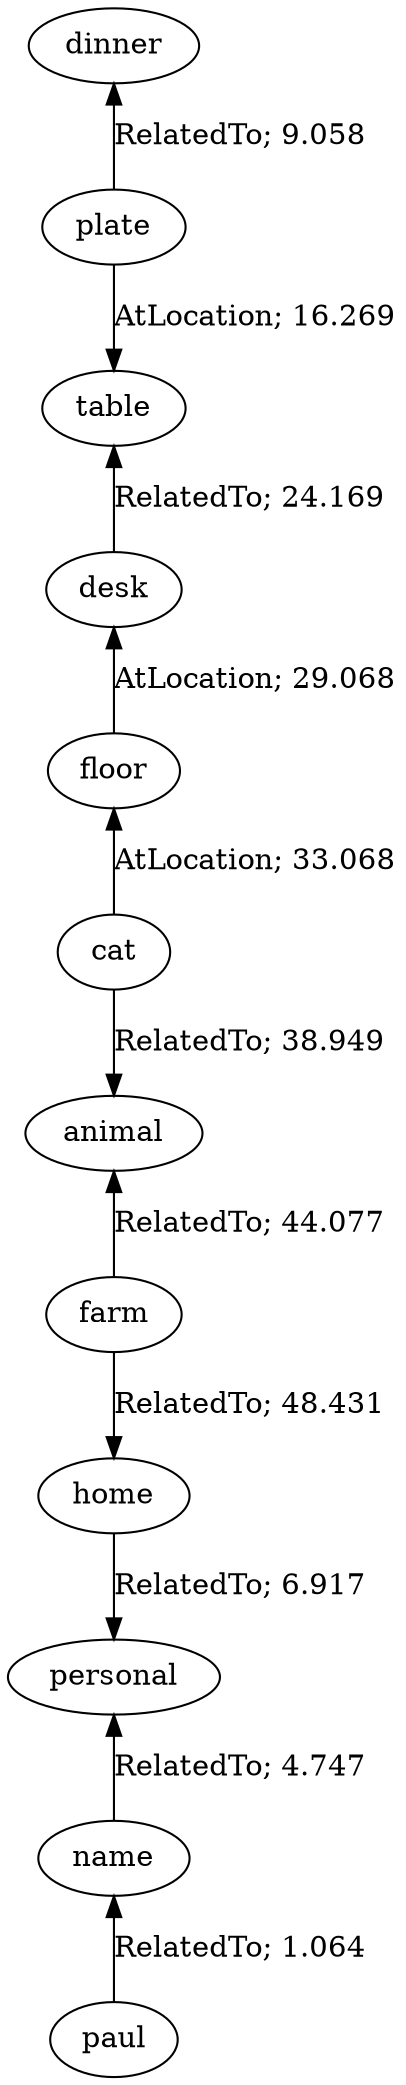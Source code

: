 // The path the concepts from "dinner" to "paul".Path Length: 11; Weight Sum: 255.8189376592343; Average Weight: 23.25626705993039
digraph "9_a---dinner-paul---PLen11_WSum255.819_WAvg23.256" {
	0 [label=dinner]
	1 [label=plate]
	2 [label=table]
	3 [label=desk]
	4 [label=floor]
	5 [label=cat]
	6 [label=animal]
	7 [label=farm]
	8 [label=home]
	9 [label=personal]
	10 [label=name]
	11 [label=paul]
	0 -> 1 [label="RelatedTo; 9.058" dir=back weight=9.058]
	1 -> 2 [label="AtLocation; 16.269" dir=forward weight=16.269]
	2 -> 3 [label="RelatedTo; 24.169" dir=back weight=24.169]
	3 -> 4 [label="AtLocation; 29.068" dir=back weight=29.068]
	4 -> 5 [label="AtLocation; 33.068" dir=back weight=33.068]
	5 -> 6 [label="RelatedTo; 38.949" dir=forward weight=38.949]
	6 -> 7 [label="RelatedTo; 44.077" dir=back weight=44.077]
	7 -> 8 [label="RelatedTo; 48.431" dir=forward weight=48.431]
	8 -> 9 [label="RelatedTo; 6.917" dir=forward weight=6.917]
	9 -> 10 [label="RelatedTo; 4.747" dir=back weight=4.747]
	10 -> 11 [label="RelatedTo; 1.064" dir=back weight=1.064]
}
